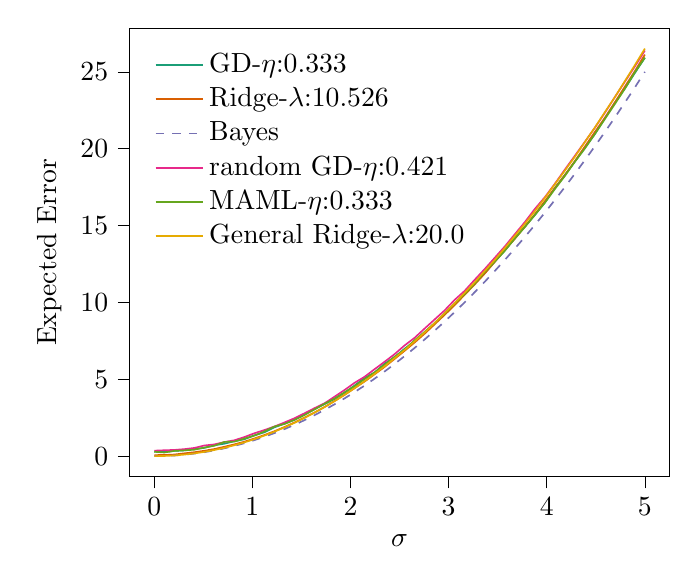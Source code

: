 % This file was created with tikzplotlib v0.10.1.
\begin{tikzpicture}

\definecolor{chocolate217952}{RGB}{217,95,2}
\definecolor{darkcyan27158119}{RGB}{27,158,119}
\definecolor{darkgray176}{RGB}{176,176,176}
\definecolor{deeppink23141138}{RGB}{231,41,138}
\definecolor{lightslategray117112179}{RGB}{117,112,179}
\definecolor{olivedrab10216630}{RGB}{102,166,30}
\definecolor{orange2301712}{RGB}{230,171,2}

\begin{axis}[
legend cell align={left},
legend style={
  fill opacity=0.8,
  draw opacity=1,
  text opacity=1,
  at={(0.03,0.97)},
  anchor=north west,
  draw=none
},
tick align=outside,
tick pos=left,
x grid style={darkgray176},
xlabel={\(\displaystyle \sigma\)},
xmin=-0.25, xmax=5.25,
xtick style={color=black},
y grid style={darkgray176},
ylabel={Expected Error},
ymin=-1.326, ymax=27.841,
ytick style={color=black}
]
\addplot [semithick, darkcyan27158119]
table {%
0 0.3
0.102 0.265
0.204 0.342
0.306 0.375
0.408 0.459
0.51 0.538
0.612 0.706
0.714 0.809
0.816 0.971
0.918 1.101
1.02 1.351
1.122 1.553
1.224 1.876
1.327 2.114
1.429 2.366
1.531 2.723
1.633 3.055
1.735 3.385
1.837 3.719
1.939 4.128
2.041 4.592
2.143 5.089
2.245 5.436
2.347 6.017
2.449 6.439
2.551 6.988
2.653 7.479
2.755 8.082
2.857 8.622
2.959 9.298
3.061 9.904
3.163 10.54
3.265 11.235
3.367 11.907
3.469 12.642
3.571 13.361
3.673 14.171
3.776 14.926
3.878 15.678
3.98 16.493
4.082 17.448
4.184 18.288
4.286 19.156
4.388 20.048
4.49 20.951
4.592 21.971
4.694 22.99
4.796 23.918
4.898 24.927
5 25.917
};
\addlegendentry{GD-$\eta$:0.333}
\addplot [semithick, chocolate217952]
table {%
0 0.069
0.102 0.073
0.204 0.106
0.306 0.184
0.408 0.255
0.51 0.352
0.612 0.462
0.714 0.611
0.816 0.767
0.918 0.942
1.02 1.148
1.122 1.374
1.224 1.621
1.327 1.896
1.429 2.192
1.531 2.511
1.633 2.839
1.735 3.197
1.837 3.587
1.939 3.988
2.041 4.424
2.143 4.855
2.245 5.325
2.347 5.804
2.449 6.324
2.551 6.853
2.653 7.394
2.755 7.965
2.857 8.577
2.959 9.192
3.061 9.821
3.163 10.497
3.265 11.165
3.367 11.872
3.469 12.628
3.571 13.399
3.673 14.13
3.776 14.92
3.878 15.723
3.98 16.584
4.082 17.432
4.184 18.281
4.286 19.191
4.388 20.137
4.49 21.085
4.592 22.009
4.694 23.014
4.796 24.037
4.898 25.047
5 26.125
};
\addlegendentry{Ridge-$\lambda$:10.526}
\addplot [semithick, lightslategray117112179, dashed]
table {%
0 0
0.102 0.01
0.204 0.042
0.306 0.094
0.408 0.167
0.51 0.26
0.612 0.375
0.714 0.51
0.816 0.666
0.918 0.843
1.02 1.041
1.122 1.26
1.224 1.499
1.327 1.76
1.429 2.041
1.531 2.343
1.633 2.666
1.735 3.009
1.837 3.374
1.939 3.759
2.041 4.165
2.143 4.592
2.245 5.04
2.347 5.508
2.449 5.997
2.551 6.508
2.653 7.039
2.755 7.591
2.857 8.163
2.959 8.757
3.061 9.371
3.163 10.006
3.265 10.662
3.367 11.339
3.469 12.037
3.571 12.755
3.673 13.494
3.776 14.254
3.878 15.035
3.98 15.837
4.082 16.66
4.184 17.503
4.286 18.367
4.388 19.252
4.49 20.158
4.592 21.085
4.694 22.032
4.796 23.001
4.898 23.99
5 25.0
};
\addlegendentry{Bayes}
\addplot [semithick, deeppink23141138]
table {%
0 0.357
0.102 0.384
0.204 0.405
0.306 0.457
0.408 0.534
0.51 0.694
0.612 0.764
0.714 0.918
0.816 1.033
0.918 1.243
1.02 1.49
1.122 1.697
1.224 1.929
1.327 2.193
1.429 2.467
1.531 2.788
1.633 3.123
1.735 3.439
1.837 3.868
1.939 4.304
2.041 4.77
2.143 5.164
2.245 5.656
2.347 6.139
2.449 6.636
2.551 7.204
2.653 7.698
2.755 8.3
2.857 8.892
2.959 9.484
3.061 10.166
3.163 10.753
3.265 11.471
3.367 12.168
3.469 12.899
3.571 13.632
3.673 14.426
3.776 15.221
3.878 16.079
3.98 16.843
4.082 17.715
4.184 18.639
4.286 19.537
4.388 20.449
4.49 21.364
4.592 22.341
4.694 23.359
4.796 24.362
4.898 25.358
5 26.39
};
\addlegendentry{random GD-$\eta$:0.421}
\addplot [semithick, olivedrab10216630]
table {%
0 0.287
0.102 0.238
0.204 0.343
0.306 0.377
0.408 0.421
0.51 0.559
0.612 0.678
0.714 0.926
0.816 0.947
0.918 1.144
1.02 1.338
1.122 1.61
1.224 1.927
1.327 2.096
1.429 2.362
1.531 2.674
1.633 3.044
1.735 3.407
1.837 3.749
1.939 4.154
2.041 4.548
2.143 5.015
2.245 5.45
2.347 5.943
2.449 6.461
2.551 6.927
2.653 7.539
2.755 8.07
2.857 8.665
2.959 9.284
3.061 9.921
3.163 10.551
3.265 11.223
3.367 11.971
3.469 12.658
3.571 13.354
3.673 14.148
3.776 14.901
3.878 15.689
3.98 16.476
4.082 17.371
4.184 18.222
4.286 19.149
4.388 20.013
4.49 20.953
4.592 21.927
4.694 22.909
4.796 23.901
4.898 24.98
5 25.926
};
\addlegendentry{MAML-$\eta$:0.333}
\addplot [semithick, orange2301712]
table {%
0 0.001
0.102 0.012
0.204 0.045
0.306 0.101
0.408 0.178
0.51 0.277
0.612 0.399
0.714 0.542
0.816 0.708
0.918 0.896
1.02 1.105
1.122 1.338
1.224 1.593
1.327 1.87
1.429 2.169
1.531 2.488
1.633 2.832
1.735 3.192
1.837 3.578
1.939 3.99
2.041 4.422
2.143 4.873
2.245 5.351
2.347 5.846
2.449 6.37
2.551 6.902
2.653 7.465
2.755 8.047
2.857 8.656
2.959 9.306
3.061 9.949
3.163 10.627
3.265 11.306
3.367 12.04
3.469 12.761
3.571 13.537
3.673 14.322
3.776 15.118
3.878 15.933
3.98 16.8
4.082 17.685
4.184 18.572
4.286 19.477
4.388 20.431
4.49 21.38
4.592 22.377
4.694 23.358
4.796 24.399
4.898 25.438
5 26.515
};
\addlegendentry{General Ridge-$\lambda$:20.0}
\end{axis}

\end{tikzpicture}
